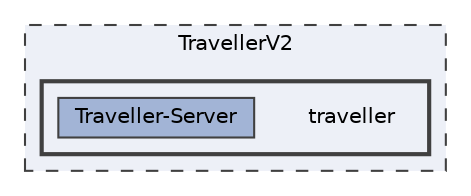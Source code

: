 digraph "E:/Users/venel/Desktop/TravellerV2/traveller"
{
 // LATEX_PDF_SIZE
  bgcolor="transparent";
  edge [fontname=Helvetica,fontsize=10,labelfontname=Helvetica,labelfontsize=10];
  node [fontname=Helvetica,fontsize=10,shape=box,height=0.2,width=0.4];
  compound=true
  subgraph clusterdir_19b486c662369b53ec0825673ef37da1 {
    graph [ bgcolor="#edf0f7", pencolor="grey25", label="TravellerV2", fontname=Helvetica,fontsize=10 style="filled,dashed", URL="dir_19b486c662369b53ec0825673ef37da1.html",tooltip=""]
  subgraph clusterdir_5fccb7364018c911b78207ecf019a1d4 {
    graph [ bgcolor="#edf0f7", pencolor="grey25", label="", fontname=Helvetica,fontsize=10 style="filled,bold", URL="dir_5fccb7364018c911b78207ecf019a1d4.html",tooltip=""]
    dir_5fccb7364018c911b78207ecf019a1d4 [shape=plaintext, label="traveller"];
  dir_ed192440a2dd0f1688028b93feb9c1fd [label="Traveller-Server", fillcolor="#a2b4d6", color="grey25", style="filled", URL="dir_ed192440a2dd0f1688028b93feb9c1fd.html",tooltip=""];
  }
  }
}
